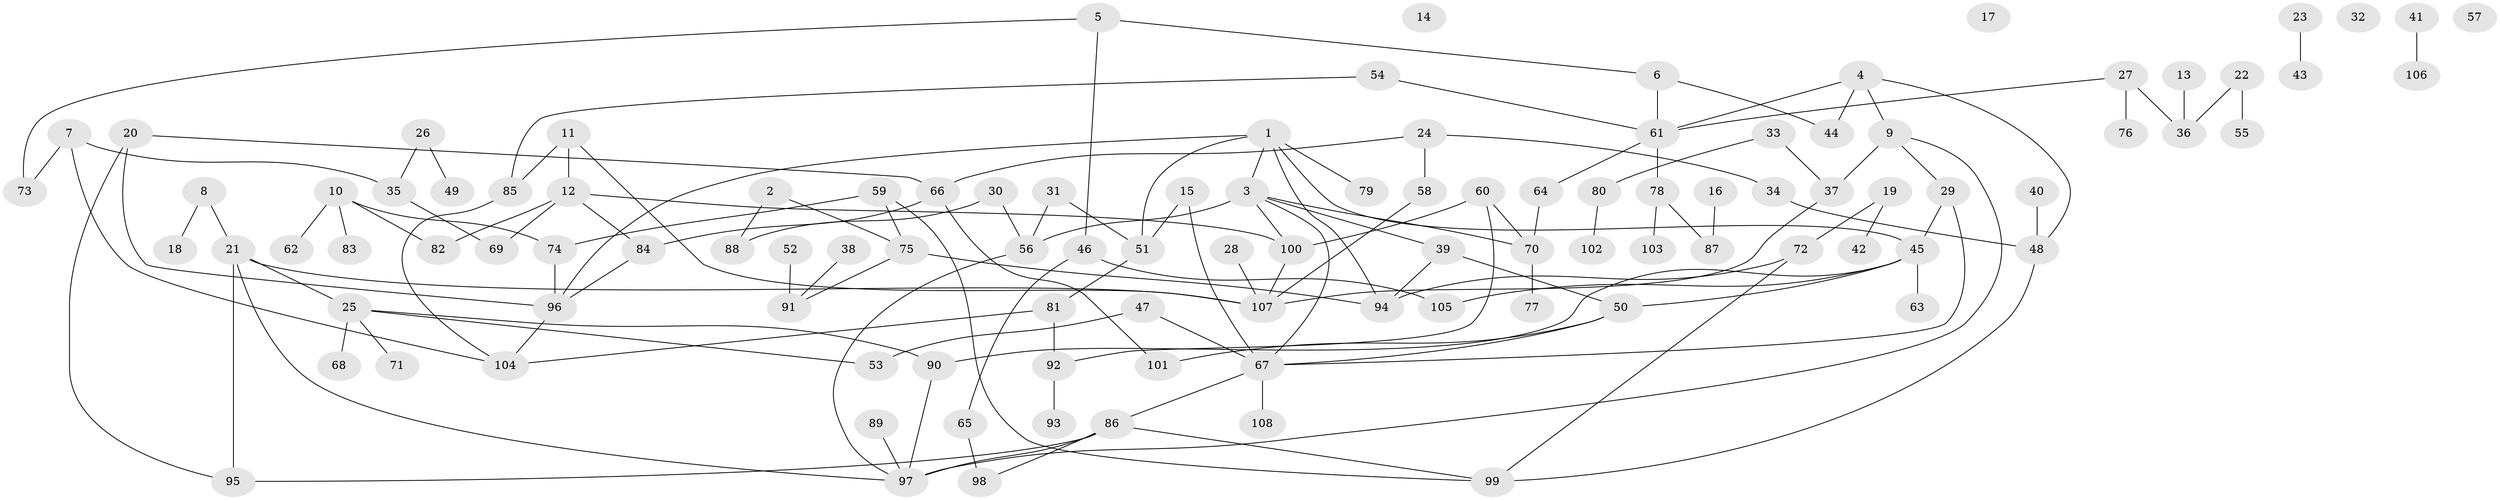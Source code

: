 // coarse degree distribution, {5: 0.2033898305084746, 3: 0.2033898305084746, 4: 0.0847457627118644, 2: 0.23728813559322035, 1: 0.1864406779661017, 8: 0.01694915254237288, 6: 0.05084745762711865, 9: 0.01694915254237288}
// Generated by graph-tools (version 1.1) at 2025/35/03/04/25 23:35:44]
// undirected, 108 vertices, 139 edges
graph export_dot {
  node [color=gray90,style=filled];
  1;
  2;
  3;
  4;
  5;
  6;
  7;
  8;
  9;
  10;
  11;
  12;
  13;
  14;
  15;
  16;
  17;
  18;
  19;
  20;
  21;
  22;
  23;
  24;
  25;
  26;
  27;
  28;
  29;
  30;
  31;
  32;
  33;
  34;
  35;
  36;
  37;
  38;
  39;
  40;
  41;
  42;
  43;
  44;
  45;
  46;
  47;
  48;
  49;
  50;
  51;
  52;
  53;
  54;
  55;
  56;
  57;
  58;
  59;
  60;
  61;
  62;
  63;
  64;
  65;
  66;
  67;
  68;
  69;
  70;
  71;
  72;
  73;
  74;
  75;
  76;
  77;
  78;
  79;
  80;
  81;
  82;
  83;
  84;
  85;
  86;
  87;
  88;
  89;
  90;
  91;
  92;
  93;
  94;
  95;
  96;
  97;
  98;
  99;
  100;
  101;
  102;
  103;
  104;
  105;
  106;
  107;
  108;
  1 -- 3;
  1 -- 45;
  1 -- 51;
  1 -- 79;
  1 -- 94;
  1 -- 96;
  2 -- 75;
  2 -- 88;
  3 -- 39;
  3 -- 56;
  3 -- 67;
  3 -- 70;
  3 -- 100;
  4 -- 9;
  4 -- 44;
  4 -- 48;
  4 -- 61;
  5 -- 6;
  5 -- 46;
  5 -- 73;
  6 -- 44;
  6 -- 61;
  7 -- 35;
  7 -- 73;
  7 -- 104;
  8 -- 18;
  8 -- 21;
  9 -- 29;
  9 -- 37;
  9 -- 97;
  10 -- 62;
  10 -- 74;
  10 -- 82;
  10 -- 83;
  11 -- 12;
  11 -- 85;
  11 -- 107;
  12 -- 69;
  12 -- 82;
  12 -- 84;
  12 -- 100;
  13 -- 36;
  15 -- 51;
  15 -- 67;
  16 -- 87;
  19 -- 42;
  19 -- 72;
  20 -- 66;
  20 -- 95;
  20 -- 96;
  21 -- 25;
  21 -- 95;
  21 -- 97;
  21 -- 107;
  22 -- 36;
  22 -- 55;
  23 -- 43;
  24 -- 34;
  24 -- 58;
  24 -- 66;
  25 -- 53;
  25 -- 68;
  25 -- 71;
  25 -- 90;
  26 -- 35;
  26 -- 49;
  27 -- 36;
  27 -- 61;
  27 -- 76;
  28 -- 107;
  29 -- 45;
  29 -- 67;
  30 -- 56;
  30 -- 88;
  31 -- 51;
  31 -- 56;
  33 -- 37;
  33 -- 80;
  34 -- 48;
  35 -- 69;
  37 -- 107;
  38 -- 91;
  39 -- 50;
  39 -- 94;
  40 -- 48;
  41 -- 106;
  45 -- 50;
  45 -- 63;
  45 -- 90;
  45 -- 105;
  46 -- 65;
  46 -- 105;
  47 -- 53;
  47 -- 67;
  48 -- 99;
  50 -- 67;
  50 -- 101;
  51 -- 81;
  52 -- 91;
  54 -- 61;
  54 -- 85;
  56 -- 97;
  58 -- 107;
  59 -- 74;
  59 -- 75;
  59 -- 99;
  60 -- 70;
  60 -- 92;
  60 -- 100;
  61 -- 64;
  61 -- 78;
  64 -- 70;
  65 -- 98;
  66 -- 84;
  66 -- 101;
  67 -- 86;
  67 -- 108;
  70 -- 77;
  72 -- 94;
  72 -- 99;
  74 -- 96;
  75 -- 91;
  75 -- 94;
  78 -- 87;
  78 -- 103;
  80 -- 102;
  81 -- 92;
  81 -- 104;
  84 -- 96;
  85 -- 104;
  86 -- 95;
  86 -- 97;
  86 -- 98;
  86 -- 99;
  89 -- 97;
  90 -- 97;
  92 -- 93;
  96 -- 104;
  100 -- 107;
}
